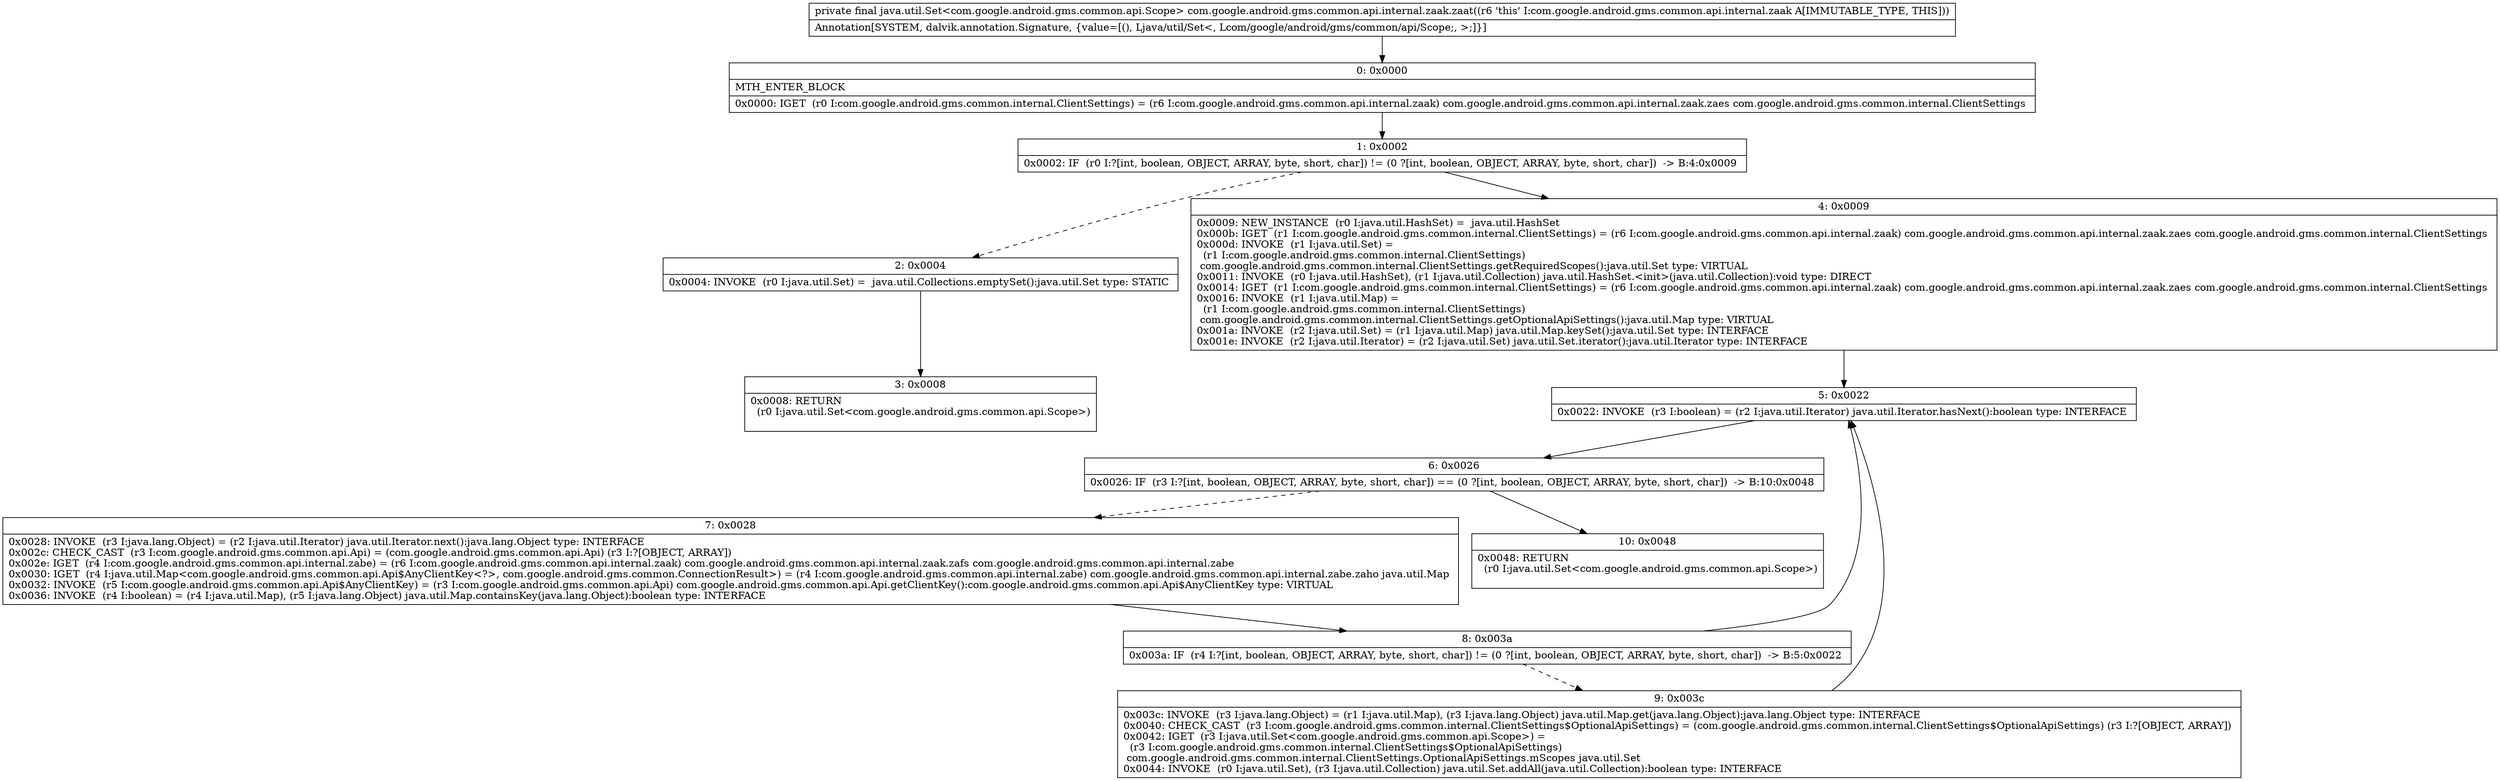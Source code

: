 digraph "CFG forcom.google.android.gms.common.api.internal.zaak.zaat()Ljava\/util\/Set;" {
Node_0 [shape=record,label="{0\:\ 0x0000|MTH_ENTER_BLOCK\l|0x0000: IGET  (r0 I:com.google.android.gms.common.internal.ClientSettings) = (r6 I:com.google.android.gms.common.api.internal.zaak) com.google.android.gms.common.api.internal.zaak.zaes com.google.android.gms.common.internal.ClientSettings \l}"];
Node_1 [shape=record,label="{1\:\ 0x0002|0x0002: IF  (r0 I:?[int, boolean, OBJECT, ARRAY, byte, short, char]) != (0 ?[int, boolean, OBJECT, ARRAY, byte, short, char])  \-\> B:4:0x0009 \l}"];
Node_2 [shape=record,label="{2\:\ 0x0004|0x0004: INVOKE  (r0 I:java.util.Set) =  java.util.Collections.emptySet():java.util.Set type: STATIC \l}"];
Node_3 [shape=record,label="{3\:\ 0x0008|0x0008: RETURN  \l  (r0 I:java.util.Set\<com.google.android.gms.common.api.Scope\>)\l \l}"];
Node_4 [shape=record,label="{4\:\ 0x0009|0x0009: NEW_INSTANCE  (r0 I:java.util.HashSet) =  java.util.HashSet \l0x000b: IGET  (r1 I:com.google.android.gms.common.internal.ClientSettings) = (r6 I:com.google.android.gms.common.api.internal.zaak) com.google.android.gms.common.api.internal.zaak.zaes com.google.android.gms.common.internal.ClientSettings \l0x000d: INVOKE  (r1 I:java.util.Set) = \l  (r1 I:com.google.android.gms.common.internal.ClientSettings)\l com.google.android.gms.common.internal.ClientSettings.getRequiredScopes():java.util.Set type: VIRTUAL \l0x0011: INVOKE  (r0 I:java.util.HashSet), (r1 I:java.util.Collection) java.util.HashSet.\<init\>(java.util.Collection):void type: DIRECT \l0x0014: IGET  (r1 I:com.google.android.gms.common.internal.ClientSettings) = (r6 I:com.google.android.gms.common.api.internal.zaak) com.google.android.gms.common.api.internal.zaak.zaes com.google.android.gms.common.internal.ClientSettings \l0x0016: INVOKE  (r1 I:java.util.Map) = \l  (r1 I:com.google.android.gms.common.internal.ClientSettings)\l com.google.android.gms.common.internal.ClientSettings.getOptionalApiSettings():java.util.Map type: VIRTUAL \l0x001a: INVOKE  (r2 I:java.util.Set) = (r1 I:java.util.Map) java.util.Map.keySet():java.util.Set type: INTERFACE \l0x001e: INVOKE  (r2 I:java.util.Iterator) = (r2 I:java.util.Set) java.util.Set.iterator():java.util.Iterator type: INTERFACE \l}"];
Node_5 [shape=record,label="{5\:\ 0x0022|0x0022: INVOKE  (r3 I:boolean) = (r2 I:java.util.Iterator) java.util.Iterator.hasNext():boolean type: INTERFACE \l}"];
Node_6 [shape=record,label="{6\:\ 0x0026|0x0026: IF  (r3 I:?[int, boolean, OBJECT, ARRAY, byte, short, char]) == (0 ?[int, boolean, OBJECT, ARRAY, byte, short, char])  \-\> B:10:0x0048 \l}"];
Node_7 [shape=record,label="{7\:\ 0x0028|0x0028: INVOKE  (r3 I:java.lang.Object) = (r2 I:java.util.Iterator) java.util.Iterator.next():java.lang.Object type: INTERFACE \l0x002c: CHECK_CAST  (r3 I:com.google.android.gms.common.api.Api) = (com.google.android.gms.common.api.Api) (r3 I:?[OBJECT, ARRAY]) \l0x002e: IGET  (r4 I:com.google.android.gms.common.api.internal.zabe) = (r6 I:com.google.android.gms.common.api.internal.zaak) com.google.android.gms.common.api.internal.zaak.zafs com.google.android.gms.common.api.internal.zabe \l0x0030: IGET  (r4 I:java.util.Map\<com.google.android.gms.common.api.Api$AnyClientKey\<?\>, com.google.android.gms.common.ConnectionResult\>) = (r4 I:com.google.android.gms.common.api.internal.zabe) com.google.android.gms.common.api.internal.zabe.zaho java.util.Map \l0x0032: INVOKE  (r5 I:com.google.android.gms.common.api.Api$AnyClientKey) = (r3 I:com.google.android.gms.common.api.Api) com.google.android.gms.common.api.Api.getClientKey():com.google.android.gms.common.api.Api$AnyClientKey type: VIRTUAL \l0x0036: INVOKE  (r4 I:boolean) = (r4 I:java.util.Map), (r5 I:java.lang.Object) java.util.Map.containsKey(java.lang.Object):boolean type: INTERFACE \l}"];
Node_8 [shape=record,label="{8\:\ 0x003a|0x003a: IF  (r4 I:?[int, boolean, OBJECT, ARRAY, byte, short, char]) != (0 ?[int, boolean, OBJECT, ARRAY, byte, short, char])  \-\> B:5:0x0022 \l}"];
Node_9 [shape=record,label="{9\:\ 0x003c|0x003c: INVOKE  (r3 I:java.lang.Object) = (r1 I:java.util.Map), (r3 I:java.lang.Object) java.util.Map.get(java.lang.Object):java.lang.Object type: INTERFACE \l0x0040: CHECK_CAST  (r3 I:com.google.android.gms.common.internal.ClientSettings$OptionalApiSettings) = (com.google.android.gms.common.internal.ClientSettings$OptionalApiSettings) (r3 I:?[OBJECT, ARRAY]) \l0x0042: IGET  (r3 I:java.util.Set\<com.google.android.gms.common.api.Scope\>) = \l  (r3 I:com.google.android.gms.common.internal.ClientSettings$OptionalApiSettings)\l com.google.android.gms.common.internal.ClientSettings.OptionalApiSettings.mScopes java.util.Set \l0x0044: INVOKE  (r0 I:java.util.Set), (r3 I:java.util.Collection) java.util.Set.addAll(java.util.Collection):boolean type: INTERFACE \l}"];
Node_10 [shape=record,label="{10\:\ 0x0048|0x0048: RETURN  \l  (r0 I:java.util.Set\<com.google.android.gms.common.api.Scope\>)\l \l}"];
MethodNode[shape=record,label="{private final java.util.Set\<com.google.android.gms.common.api.Scope\> com.google.android.gms.common.api.internal.zaak.zaat((r6 'this' I:com.google.android.gms.common.api.internal.zaak A[IMMUTABLE_TYPE, THIS]))  | Annotation[SYSTEM, dalvik.annotation.Signature, \{value=[(), Ljava\/util\/Set\<, Lcom\/google\/android\/gms\/common\/api\/Scope;, \>;]\}]\l}"];
MethodNode -> Node_0;
Node_0 -> Node_1;
Node_1 -> Node_2[style=dashed];
Node_1 -> Node_4;
Node_2 -> Node_3;
Node_4 -> Node_5;
Node_5 -> Node_6;
Node_6 -> Node_7[style=dashed];
Node_6 -> Node_10;
Node_7 -> Node_8;
Node_8 -> Node_5;
Node_8 -> Node_9[style=dashed];
Node_9 -> Node_5;
}

